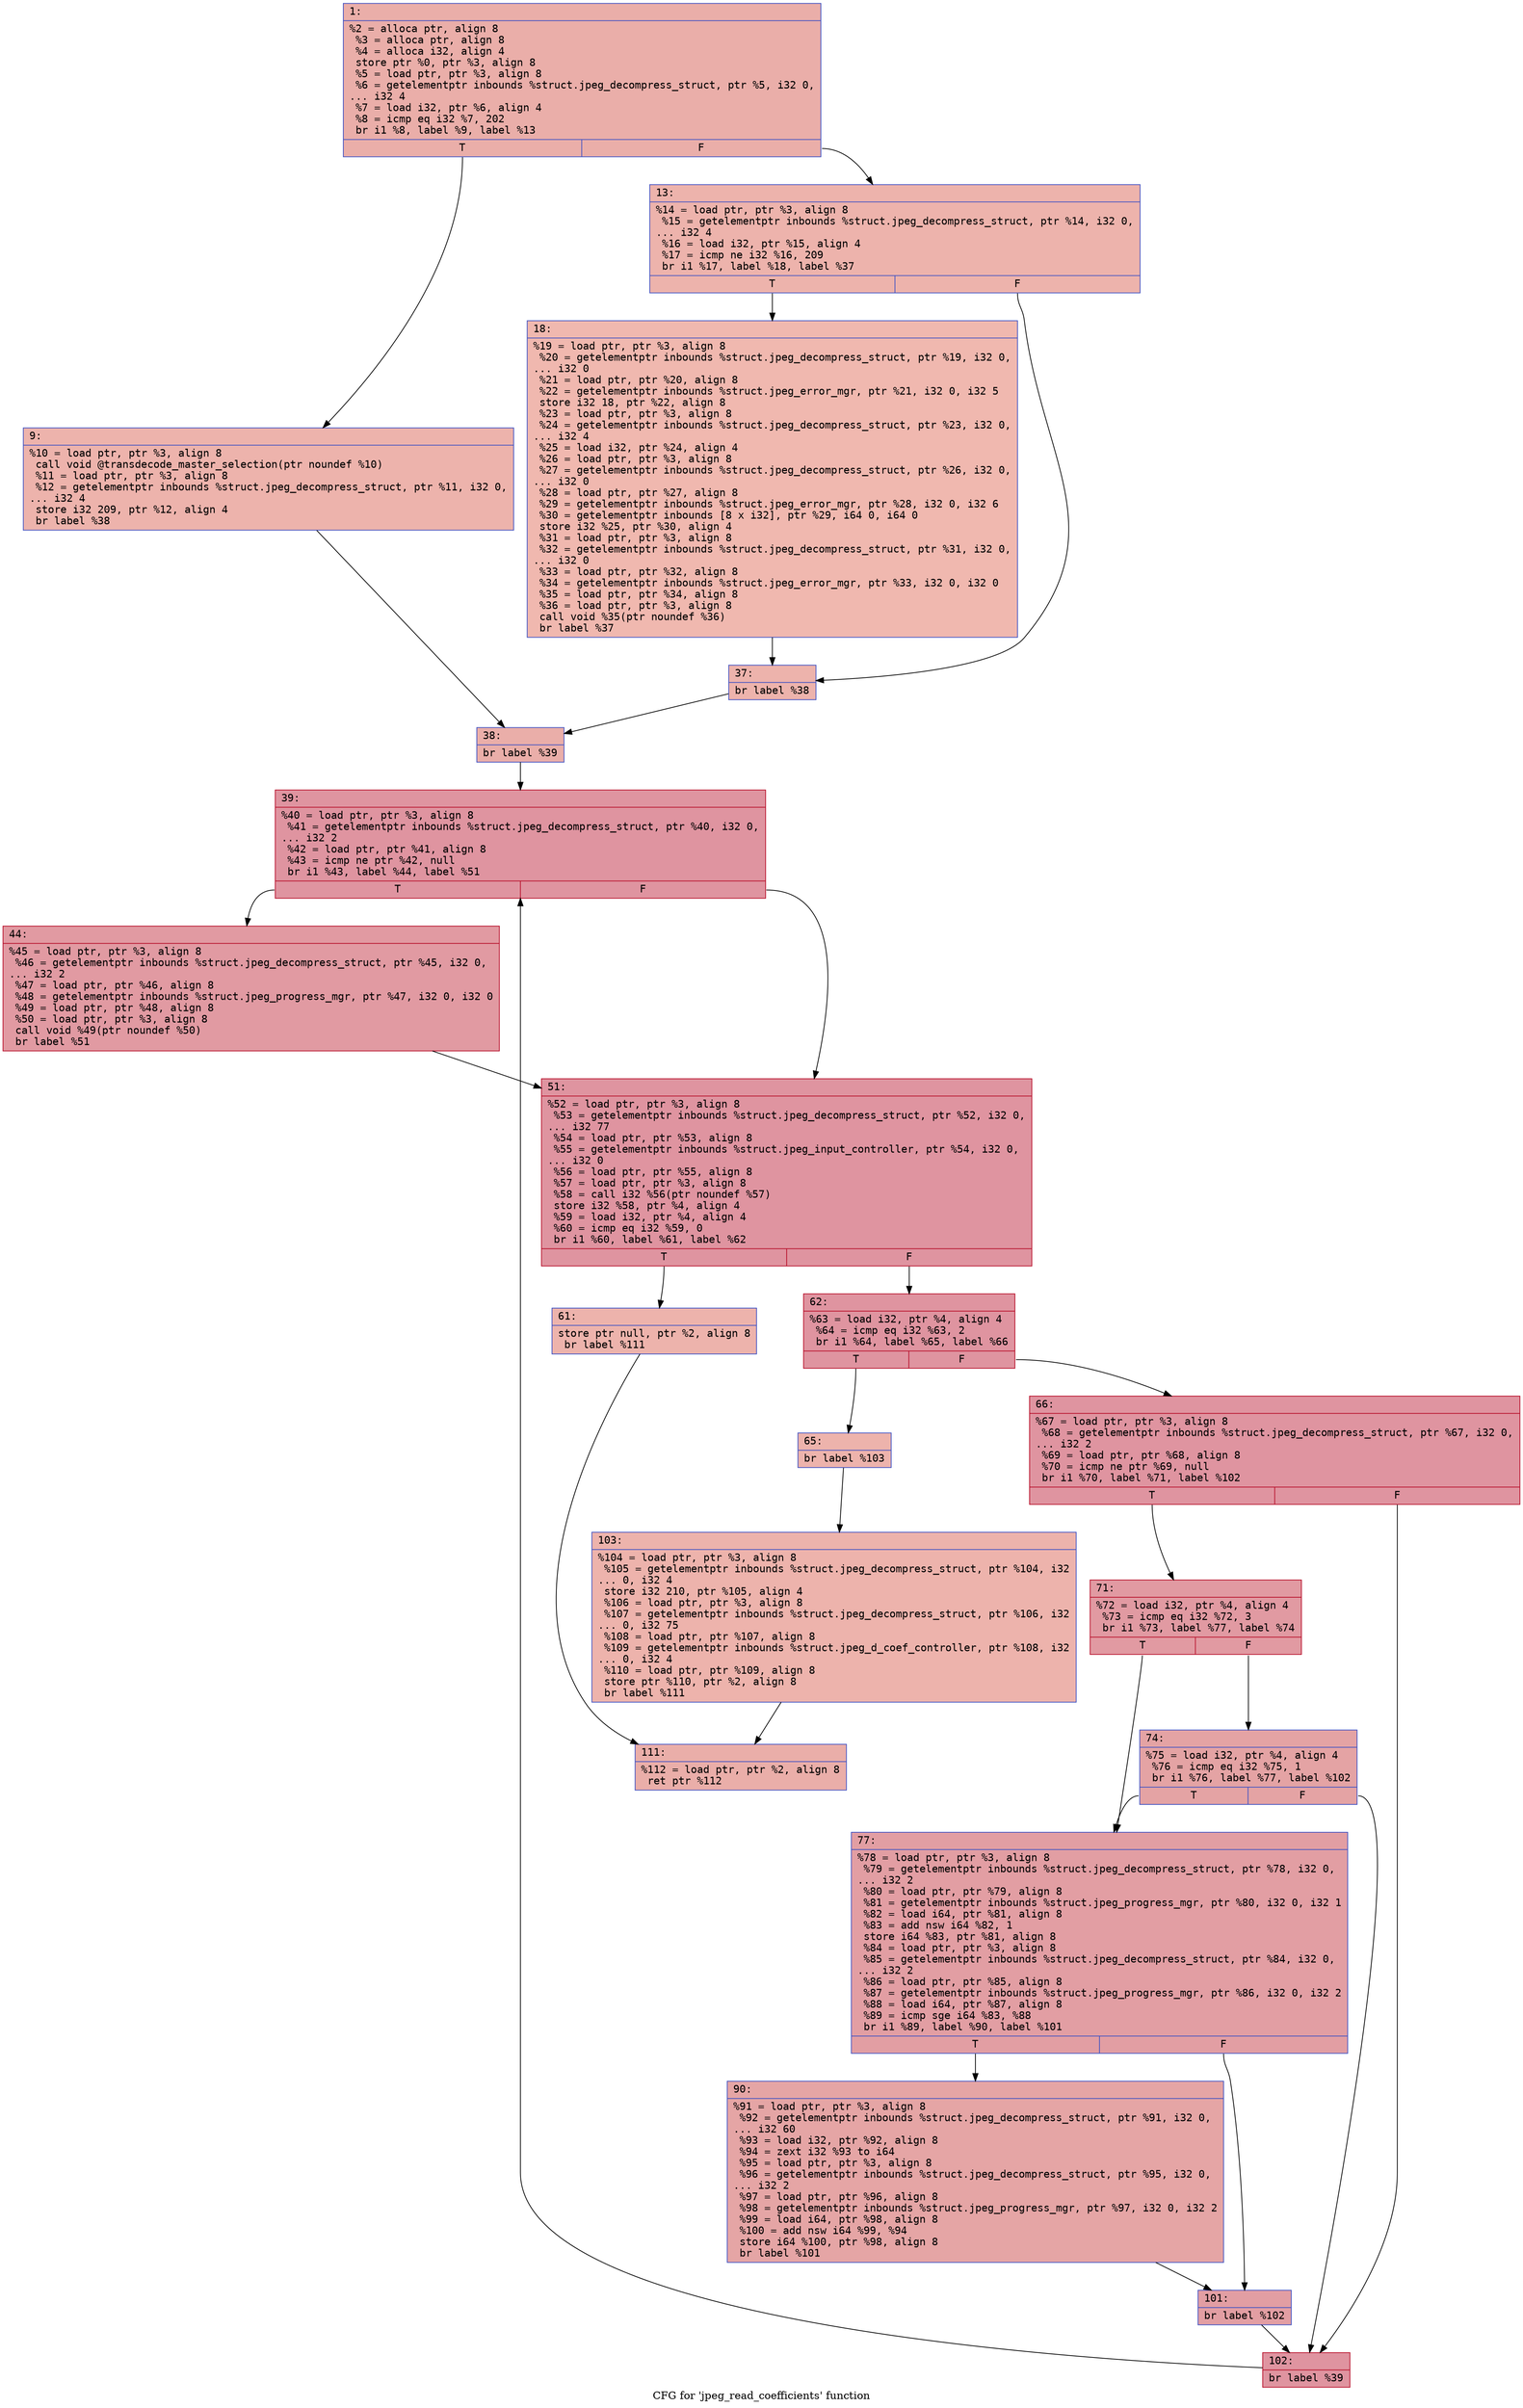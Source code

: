 digraph "CFG for 'jpeg_read_coefficients' function" {
	label="CFG for 'jpeg_read_coefficients' function";

	Node0x600001fddef0 [shape=record,color="#3d50c3ff", style=filled, fillcolor="#d0473d70" fontname="Courier",label="{1:\l|  %2 = alloca ptr, align 8\l  %3 = alloca ptr, align 8\l  %4 = alloca i32, align 4\l  store ptr %0, ptr %3, align 8\l  %5 = load ptr, ptr %3, align 8\l  %6 = getelementptr inbounds %struct.jpeg_decompress_struct, ptr %5, i32 0,\l... i32 4\l  %7 = load i32, ptr %6, align 4\l  %8 = icmp eq i32 %7, 202\l  br i1 %8, label %9, label %13\l|{<s0>T|<s1>F}}"];
	Node0x600001fddef0:s0 -> Node0x600001fddf40[tooltip="1 -> 9\nProbability 50.00%" ];
	Node0x600001fddef0:s1 -> Node0x600001fddf90[tooltip="1 -> 13\nProbability 50.00%" ];
	Node0x600001fddf40 [shape=record,color="#3d50c3ff", style=filled, fillcolor="#d6524470" fontname="Courier",label="{9:\l|  %10 = load ptr, ptr %3, align 8\l  call void @transdecode_master_selection(ptr noundef %10)\l  %11 = load ptr, ptr %3, align 8\l  %12 = getelementptr inbounds %struct.jpeg_decompress_struct, ptr %11, i32 0,\l... i32 4\l  store i32 209, ptr %12, align 4\l  br label %38\l}"];
	Node0x600001fddf40 -> Node0x600001fde080[tooltip="9 -> 38\nProbability 100.00%" ];
	Node0x600001fddf90 [shape=record,color="#3d50c3ff", style=filled, fillcolor="#d6524470" fontname="Courier",label="{13:\l|  %14 = load ptr, ptr %3, align 8\l  %15 = getelementptr inbounds %struct.jpeg_decompress_struct, ptr %14, i32 0,\l... i32 4\l  %16 = load i32, ptr %15, align 4\l  %17 = icmp ne i32 %16, 209\l  br i1 %17, label %18, label %37\l|{<s0>T|<s1>F}}"];
	Node0x600001fddf90:s0 -> Node0x600001fddfe0[tooltip="13 -> 18\nProbability 50.00%" ];
	Node0x600001fddf90:s1 -> Node0x600001fde030[tooltip="13 -> 37\nProbability 50.00%" ];
	Node0x600001fddfe0 [shape=record,color="#3d50c3ff", style=filled, fillcolor="#dc5d4a70" fontname="Courier",label="{18:\l|  %19 = load ptr, ptr %3, align 8\l  %20 = getelementptr inbounds %struct.jpeg_decompress_struct, ptr %19, i32 0,\l... i32 0\l  %21 = load ptr, ptr %20, align 8\l  %22 = getelementptr inbounds %struct.jpeg_error_mgr, ptr %21, i32 0, i32 5\l  store i32 18, ptr %22, align 8\l  %23 = load ptr, ptr %3, align 8\l  %24 = getelementptr inbounds %struct.jpeg_decompress_struct, ptr %23, i32 0,\l... i32 4\l  %25 = load i32, ptr %24, align 4\l  %26 = load ptr, ptr %3, align 8\l  %27 = getelementptr inbounds %struct.jpeg_decompress_struct, ptr %26, i32 0,\l... i32 0\l  %28 = load ptr, ptr %27, align 8\l  %29 = getelementptr inbounds %struct.jpeg_error_mgr, ptr %28, i32 0, i32 6\l  %30 = getelementptr inbounds [8 x i32], ptr %29, i64 0, i64 0\l  store i32 %25, ptr %30, align 4\l  %31 = load ptr, ptr %3, align 8\l  %32 = getelementptr inbounds %struct.jpeg_decompress_struct, ptr %31, i32 0,\l... i32 0\l  %33 = load ptr, ptr %32, align 8\l  %34 = getelementptr inbounds %struct.jpeg_error_mgr, ptr %33, i32 0, i32 0\l  %35 = load ptr, ptr %34, align 8\l  %36 = load ptr, ptr %3, align 8\l  call void %35(ptr noundef %36)\l  br label %37\l}"];
	Node0x600001fddfe0 -> Node0x600001fde030[tooltip="18 -> 37\nProbability 100.00%" ];
	Node0x600001fde030 [shape=record,color="#3d50c3ff", style=filled, fillcolor="#d6524470" fontname="Courier",label="{37:\l|  br label %38\l}"];
	Node0x600001fde030 -> Node0x600001fde080[tooltip="37 -> 38\nProbability 100.00%" ];
	Node0x600001fde080 [shape=record,color="#3d50c3ff", style=filled, fillcolor="#d0473d70" fontname="Courier",label="{38:\l|  br label %39\l}"];
	Node0x600001fde080 -> Node0x600001fde0d0[tooltip="38 -> 39\nProbability 100.00%" ];
	Node0x600001fde0d0 [shape=record,color="#b70d28ff", style=filled, fillcolor="#b70d2870" fontname="Courier",label="{39:\l|  %40 = load ptr, ptr %3, align 8\l  %41 = getelementptr inbounds %struct.jpeg_decompress_struct, ptr %40, i32 0,\l... i32 2\l  %42 = load ptr, ptr %41, align 8\l  %43 = icmp ne ptr %42, null\l  br i1 %43, label %44, label %51\l|{<s0>T|<s1>F}}"];
	Node0x600001fde0d0:s0 -> Node0x600001fde120[tooltip="39 -> 44\nProbability 62.50%" ];
	Node0x600001fde0d0:s1 -> Node0x600001fde170[tooltip="39 -> 51\nProbability 37.50%" ];
	Node0x600001fde120 [shape=record,color="#b70d28ff", style=filled, fillcolor="#bb1b2c70" fontname="Courier",label="{44:\l|  %45 = load ptr, ptr %3, align 8\l  %46 = getelementptr inbounds %struct.jpeg_decompress_struct, ptr %45, i32 0,\l... i32 2\l  %47 = load ptr, ptr %46, align 8\l  %48 = getelementptr inbounds %struct.jpeg_progress_mgr, ptr %47, i32 0, i32 0\l  %49 = load ptr, ptr %48, align 8\l  %50 = load ptr, ptr %3, align 8\l  call void %49(ptr noundef %50)\l  br label %51\l}"];
	Node0x600001fde120 -> Node0x600001fde170[tooltip="44 -> 51\nProbability 100.00%" ];
	Node0x600001fde170 [shape=record,color="#b70d28ff", style=filled, fillcolor="#b70d2870" fontname="Courier",label="{51:\l|  %52 = load ptr, ptr %3, align 8\l  %53 = getelementptr inbounds %struct.jpeg_decompress_struct, ptr %52, i32 0,\l... i32 77\l  %54 = load ptr, ptr %53, align 8\l  %55 = getelementptr inbounds %struct.jpeg_input_controller, ptr %54, i32 0,\l... i32 0\l  %56 = load ptr, ptr %55, align 8\l  %57 = load ptr, ptr %3, align 8\l  %58 = call i32 %56(ptr noundef %57)\l  store i32 %58, ptr %4, align 4\l  %59 = load i32, ptr %4, align 4\l  %60 = icmp eq i32 %59, 0\l  br i1 %60, label %61, label %62\l|{<s0>T|<s1>F}}"];
	Node0x600001fde170:s0 -> Node0x600001fde1c0[tooltip="51 -> 61\nProbability 3.12%" ];
	Node0x600001fde170:s1 -> Node0x600001fde210[tooltip="51 -> 62\nProbability 96.88%" ];
	Node0x600001fde1c0 [shape=record,color="#3d50c3ff", style=filled, fillcolor="#d6524470" fontname="Courier",label="{61:\l|  store ptr null, ptr %2, align 8\l  br label %111\l}"];
	Node0x600001fde1c0 -> Node0x600001fde530[tooltip="61 -> 111\nProbability 100.00%" ];
	Node0x600001fde210 [shape=record,color="#b70d28ff", style=filled, fillcolor="#b70d2870" fontname="Courier",label="{62:\l|  %63 = load i32, ptr %4, align 4\l  %64 = icmp eq i32 %63, 2\l  br i1 %64, label %65, label %66\l|{<s0>T|<s1>F}}"];
	Node0x600001fde210:s0 -> Node0x600001fde260[tooltip="62 -> 65\nProbability 3.12%" ];
	Node0x600001fde210:s1 -> Node0x600001fde2b0[tooltip="62 -> 66\nProbability 96.88%" ];
	Node0x600001fde260 [shape=record,color="#3d50c3ff", style=filled, fillcolor="#d6524470" fontname="Courier",label="{65:\l|  br label %103\l}"];
	Node0x600001fde260 -> Node0x600001fde4e0[tooltip="65 -> 103\nProbability 100.00%" ];
	Node0x600001fde2b0 [shape=record,color="#b70d28ff", style=filled, fillcolor="#b70d2870" fontname="Courier",label="{66:\l|  %67 = load ptr, ptr %3, align 8\l  %68 = getelementptr inbounds %struct.jpeg_decompress_struct, ptr %67, i32 0,\l... i32 2\l  %69 = load ptr, ptr %68, align 8\l  %70 = icmp ne ptr %69, null\l  br i1 %70, label %71, label %102\l|{<s0>T|<s1>F}}"];
	Node0x600001fde2b0:s0 -> Node0x600001fde300[tooltip="66 -> 71\nProbability 62.50%" ];
	Node0x600001fde2b0:s1 -> Node0x600001fde490[tooltip="66 -> 102\nProbability 37.50%" ];
	Node0x600001fde300 [shape=record,color="#b70d28ff", style=filled, fillcolor="#bb1b2c70" fontname="Courier",label="{71:\l|  %72 = load i32, ptr %4, align 4\l  %73 = icmp eq i32 %72, 3\l  br i1 %73, label %77, label %74\l|{<s0>T|<s1>F}}"];
	Node0x600001fde300:s0 -> Node0x600001fde3a0[tooltip="71 -> 77\nProbability 50.00%" ];
	Node0x600001fde300:s1 -> Node0x600001fde350[tooltip="71 -> 74\nProbability 50.00%" ];
	Node0x600001fde350 [shape=record,color="#3d50c3ff", style=filled, fillcolor="#c32e3170" fontname="Courier",label="{74:\l|  %75 = load i32, ptr %4, align 4\l  %76 = icmp eq i32 %75, 1\l  br i1 %76, label %77, label %102\l|{<s0>T|<s1>F}}"];
	Node0x600001fde350:s0 -> Node0x600001fde3a0[tooltip="74 -> 77\nProbability 50.00%" ];
	Node0x600001fde350:s1 -> Node0x600001fde490[tooltip="74 -> 102\nProbability 50.00%" ];
	Node0x600001fde3a0 [shape=record,color="#3d50c3ff", style=filled, fillcolor="#be242e70" fontname="Courier",label="{77:\l|  %78 = load ptr, ptr %3, align 8\l  %79 = getelementptr inbounds %struct.jpeg_decompress_struct, ptr %78, i32 0,\l... i32 2\l  %80 = load ptr, ptr %79, align 8\l  %81 = getelementptr inbounds %struct.jpeg_progress_mgr, ptr %80, i32 0, i32 1\l  %82 = load i64, ptr %81, align 8\l  %83 = add nsw i64 %82, 1\l  store i64 %83, ptr %81, align 8\l  %84 = load ptr, ptr %3, align 8\l  %85 = getelementptr inbounds %struct.jpeg_decompress_struct, ptr %84, i32 0,\l... i32 2\l  %86 = load ptr, ptr %85, align 8\l  %87 = getelementptr inbounds %struct.jpeg_progress_mgr, ptr %86, i32 0, i32 2\l  %88 = load i64, ptr %87, align 8\l  %89 = icmp sge i64 %83, %88\l  br i1 %89, label %90, label %101\l|{<s0>T|<s1>F}}"];
	Node0x600001fde3a0:s0 -> Node0x600001fde3f0[tooltip="77 -> 90\nProbability 50.00%" ];
	Node0x600001fde3a0:s1 -> Node0x600001fde440[tooltip="77 -> 101\nProbability 50.00%" ];
	Node0x600001fde3f0 [shape=record,color="#3d50c3ff", style=filled, fillcolor="#c5333470" fontname="Courier",label="{90:\l|  %91 = load ptr, ptr %3, align 8\l  %92 = getelementptr inbounds %struct.jpeg_decompress_struct, ptr %91, i32 0,\l... i32 60\l  %93 = load i32, ptr %92, align 8\l  %94 = zext i32 %93 to i64\l  %95 = load ptr, ptr %3, align 8\l  %96 = getelementptr inbounds %struct.jpeg_decompress_struct, ptr %95, i32 0,\l... i32 2\l  %97 = load ptr, ptr %96, align 8\l  %98 = getelementptr inbounds %struct.jpeg_progress_mgr, ptr %97, i32 0, i32 2\l  %99 = load i64, ptr %98, align 8\l  %100 = add nsw i64 %99, %94\l  store i64 %100, ptr %98, align 8\l  br label %101\l}"];
	Node0x600001fde3f0 -> Node0x600001fde440[tooltip="90 -> 101\nProbability 100.00%" ];
	Node0x600001fde440 [shape=record,color="#3d50c3ff", style=filled, fillcolor="#be242e70" fontname="Courier",label="{101:\l|  br label %102\l}"];
	Node0x600001fde440 -> Node0x600001fde490[tooltip="101 -> 102\nProbability 100.00%" ];
	Node0x600001fde490 [shape=record,color="#b70d28ff", style=filled, fillcolor="#b70d2870" fontname="Courier",label="{102:\l|  br label %39\l}"];
	Node0x600001fde490 -> Node0x600001fde0d0[tooltip="102 -> 39\nProbability 100.00%" ];
	Node0x600001fde4e0 [shape=record,color="#3d50c3ff", style=filled, fillcolor="#d6524470" fontname="Courier",label="{103:\l|  %104 = load ptr, ptr %3, align 8\l  %105 = getelementptr inbounds %struct.jpeg_decompress_struct, ptr %104, i32\l... 0, i32 4\l  store i32 210, ptr %105, align 4\l  %106 = load ptr, ptr %3, align 8\l  %107 = getelementptr inbounds %struct.jpeg_decompress_struct, ptr %106, i32\l... 0, i32 75\l  %108 = load ptr, ptr %107, align 8\l  %109 = getelementptr inbounds %struct.jpeg_d_coef_controller, ptr %108, i32\l... 0, i32 4\l  %110 = load ptr, ptr %109, align 8\l  store ptr %110, ptr %2, align 8\l  br label %111\l}"];
	Node0x600001fde4e0 -> Node0x600001fde530[tooltip="103 -> 111\nProbability 100.00%" ];
	Node0x600001fde530 [shape=record,color="#3d50c3ff", style=filled, fillcolor="#d0473d70" fontname="Courier",label="{111:\l|  %112 = load ptr, ptr %2, align 8\l  ret ptr %112\l}"];
}
